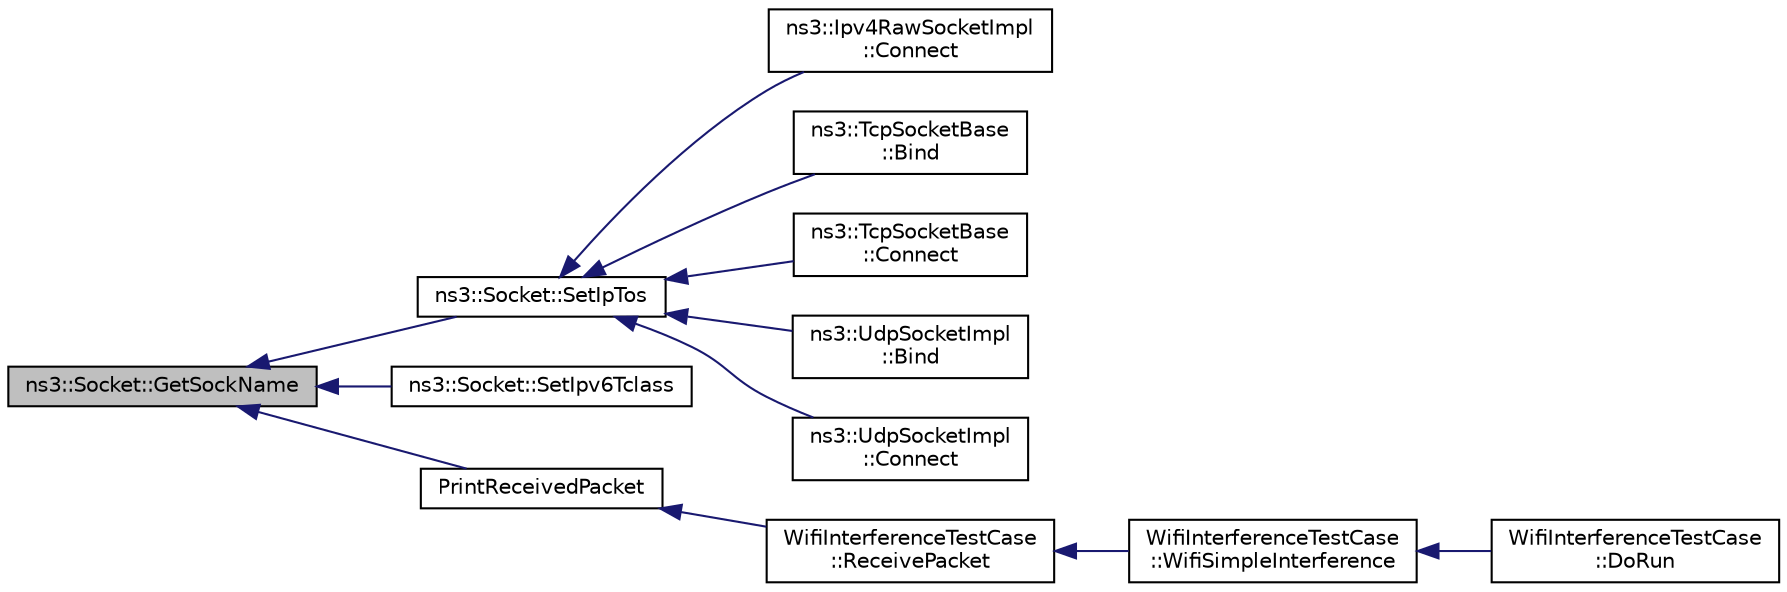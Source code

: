 digraph "ns3::Socket::GetSockName"
{
  edge [fontname="Helvetica",fontsize="10",labelfontname="Helvetica",labelfontsize="10"];
  node [fontname="Helvetica",fontsize="10",shape=record];
  rankdir="LR";
  Node1 [label="ns3::Socket::GetSockName",height=0.2,width=0.4,color="black", fillcolor="grey75", style="filled", fontcolor="black"];
  Node1 -> Node2 [dir="back",color="midnightblue",fontsize="10",style="solid"];
  Node2 [label="ns3::Socket::SetIpTos",height=0.2,width=0.4,color="black", fillcolor="white", style="filled",URL="$d9/df2/classns3_1_1Socket.html#a2a21a2d166ec2adf766b84d984d1cf65",tooltip="Manually set IP Type of Service field. "];
  Node2 -> Node3 [dir="back",color="midnightblue",fontsize="10",style="solid"];
  Node3 [label="ns3::Ipv4RawSocketImpl\l::Connect",height=0.2,width=0.4,color="black", fillcolor="white", style="filled",URL="$de/d84/classns3_1_1Ipv4RawSocketImpl.html#a2bcbab838c6120e3e8ac70fac807c168",tooltip="Initiate a connection to a remote host. "];
  Node2 -> Node4 [dir="back",color="midnightblue",fontsize="10",style="solid"];
  Node4 [label="ns3::TcpSocketBase\l::Bind",height=0.2,width=0.4,color="black", fillcolor="white", style="filled",URL="$d1/d45/classns3_1_1TcpSocketBase.html#a86469a9087181185895314d8da713f35",tooltip="Allocate a local endpoint for this socket. "];
  Node2 -> Node5 [dir="back",color="midnightblue",fontsize="10",style="solid"];
  Node5 [label="ns3::TcpSocketBase\l::Connect",height=0.2,width=0.4,color="black", fillcolor="white", style="filled",URL="$d1/d45/classns3_1_1TcpSocketBase.html#aabd08c9eb0ee3c88c855eb7268e392bf",tooltip="Initiate a connection to a remote host. "];
  Node2 -> Node6 [dir="back",color="midnightblue",fontsize="10",style="solid"];
  Node6 [label="ns3::UdpSocketImpl\l::Bind",height=0.2,width=0.4,color="black", fillcolor="white", style="filled",URL="$d8/df7/classns3_1_1UdpSocketImpl.html#a27d5153e9d75f95b1c04a74a7527cab1",tooltip="Allocate a local endpoint for this socket. "];
  Node2 -> Node7 [dir="back",color="midnightblue",fontsize="10",style="solid"];
  Node7 [label="ns3::UdpSocketImpl\l::Connect",height=0.2,width=0.4,color="black", fillcolor="white", style="filled",URL="$d8/df7/classns3_1_1UdpSocketImpl.html#a83f8fca9d8a21edeba0016d6de68fbf5",tooltip="Initiate a connection to a remote host. "];
  Node1 -> Node8 [dir="back",color="midnightblue",fontsize="10",style="solid"];
  Node8 [label="ns3::Socket::SetIpv6Tclass",height=0.2,width=0.4,color="black", fillcolor="white", style="filled",URL="$d9/df2/classns3_1_1Socket.html#ae3fbf3bd80b26501b02543223419c9c8",tooltip="Manually set IPv6 Traffic Class field. "];
  Node1 -> Node9 [dir="back",color="midnightblue",fontsize="10",style="solid"];
  Node9 [label="PrintReceivedPacket",height=0.2,width=0.4,color="black", fillcolor="white", style="filled",URL="$d4/d33/wifi-interference-test-suite_8cc.html#ad8addb72baae43bf761d7d7621c26b21"];
  Node9 -> Node10 [dir="back",color="midnightblue",fontsize="10",style="solid"];
  Node10 [label="WifiInterferenceTestCase\l::ReceivePacket",height=0.2,width=0.4,color="black", fillcolor="white", style="filled",URL="$dc/d37/classWifiInterferenceTestCase.html#a74caea35a68998ff6498ca882f00581b"];
  Node10 -> Node11 [dir="back",color="midnightblue",fontsize="10",style="solid"];
  Node11 [label="WifiInterferenceTestCase\l::WifiSimpleInterference",height=0.2,width=0.4,color="black", fillcolor="white", style="filled",URL="$dc/d37/classWifiInterferenceTestCase.html#a360c9c443551246707b58ee879c37a5a"];
  Node11 -> Node12 [dir="back",color="midnightblue",fontsize="10",style="solid"];
  Node12 [label="WifiInterferenceTestCase\l::DoRun",height=0.2,width=0.4,color="black", fillcolor="white", style="filled",URL="$dc/d37/classWifiInterferenceTestCase.html#a1823c61fbe424309cf15e81ee03f398a",tooltip="Implementation to actually run this TestCase. "];
}

